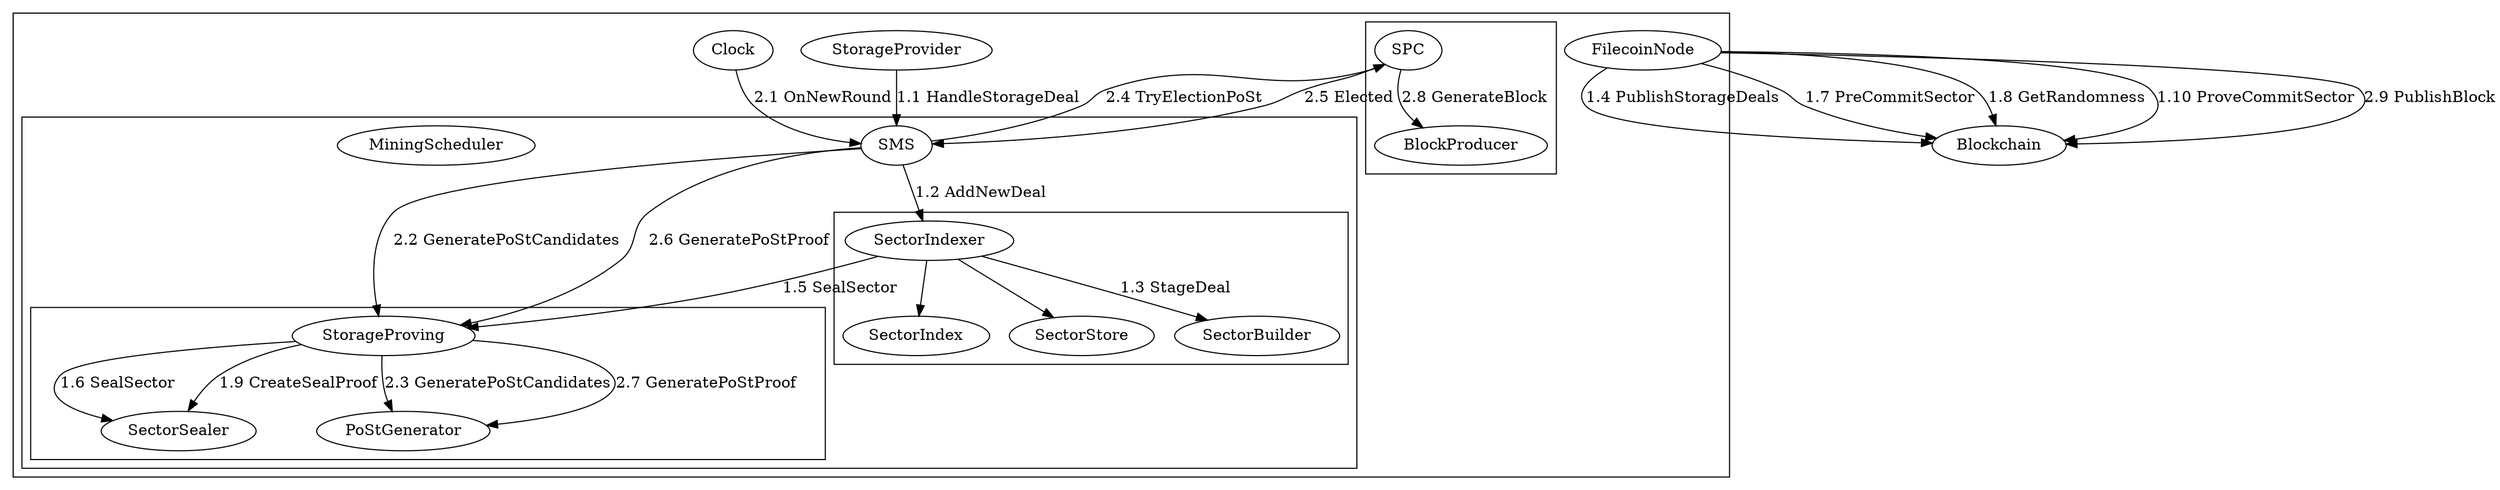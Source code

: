 digraph FilecoinNode {
    StorageProvider
    
    
    subgraph cluster_MinerNode {
    
    FilecoinNode
    StorageProvider
    Clock
    
    subgraph cluster_SPC {
      SPC
      BlockProducer
    }
    
    
    subgraph cluster_SPC {
        SPC
        BlockProducer
    }
    
    subgraph cluster_SMS {
      SMS
      MiningScheduler
      

      subgraph cluster_proving {
        StorageProving
      
        SectorSealer
        PoStGenerator
      }
      
      subgraph cluster_indexer {
        SectorIndexer
        SectorIndex
        SectorStore
        SectorBuilder
      }
    }
    
    }

    SectorIndexer -> SectorIndex
    SectorIndexer -> SectorStore

    // Adding StorageDeals to a Sector and commit to chain
    StorageProvider -> SMS [label="1.1 HandleStorageDeal"]
    SMS -> SectorIndexer [label="1.2 AddNewDeal"]
    SectorIndexer -> SectorBuilder [label="1.3 StageDeal"]
    FilecoinNode -> Blockchain [label="1.4 PublishStorageDeals"]
    SectorIndexer -> StorageProving [label="1.5 SealSector"]
    StorageProving -> SectorSealer [label="1.6 SealSector"]
    FilecoinNode -> Blockchain [label="1.7 PreCommitSector"]
    FilecoinNode -> Blockchain [label="1.8 GetRandomness"]
    StorageProving -> SectorSealer [label="1.9 CreateSealProof"]
    FilecoinNode -> Blockchain [label="1.10 ProveCommitSector"]
    
    // Generate ElectionPoSt and mine a block
    Clock -> SMS [label="2.1 OnNewRound"]
    SMS -> StorageProving [label="2.2 GeneratePoStCandidates"]
    StorageProving -> PoStGenerator [label="2.3 GeneratePoStCandidates"]
    SMS -> SPC [label="2.4 TryElectionPoSt"]
    SPC -> SMS [label="2.5 Elected"]
    SMS -> StorageProving [label="2.6 GeneratePoStProof"]
    StorageProving -> PoStGenerator [label="2.7 GeneratePoStProof"]
    SPC -> BlockProducer [label="2.8 GenerateBlock"]
    FilecoinNode -> Blockchain [label="2.9 PublishBlock"]
    
    
}